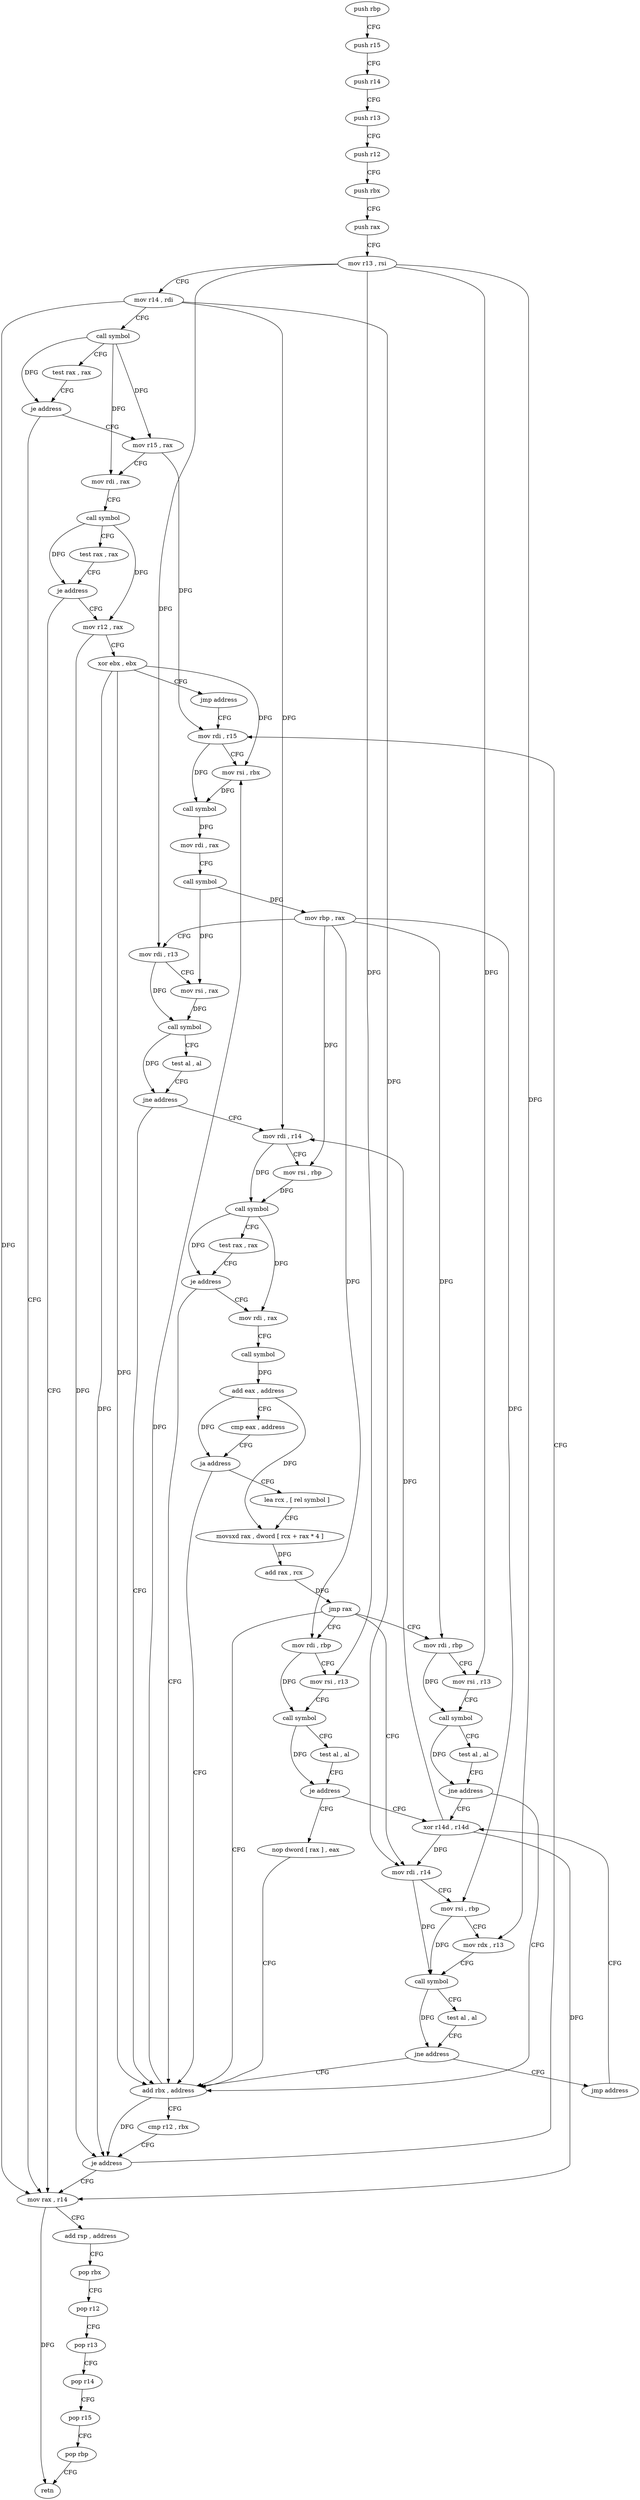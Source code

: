 digraph "func" {
"91296" [label = "push rbp" ]
"91297" [label = "push r15" ]
"91299" [label = "push r14" ]
"91301" [label = "push r13" ]
"91303" [label = "push r12" ]
"91305" [label = "push rbx" ]
"91306" [label = "push rax" ]
"91307" [label = "mov r13 , rsi" ]
"91310" [label = "mov r14 , rdi" ]
"91313" [label = "call symbol" ]
"91318" [label = "test rax , rax" ]
"91321" [label = "je address" ]
"91512" [label = "mov rax , r14" ]
"91327" [label = "mov r15 , rax" ]
"91515" [label = "add rsp , address" ]
"91519" [label = "pop rbx" ]
"91520" [label = "pop r12" ]
"91522" [label = "pop r13" ]
"91524" [label = "pop r14" ]
"91526" [label = "pop r15" ]
"91528" [label = "pop rbp" ]
"91529" [label = "retn" ]
"91330" [label = "mov rdi , rax" ]
"91333" [label = "call symbol" ]
"91338" [label = "test rax , rax" ]
"91341" [label = "je address" ]
"91347" [label = "mov r12 , rax" ]
"91350" [label = "xor ebx , ebx" ]
"91352" [label = "jmp address" ]
"91385" [label = "mov rdi , r15" ]
"91388" [label = "mov rsi , rbx" ]
"91391" [label = "call symbol" ]
"91396" [label = "mov rdi , rax" ]
"91399" [label = "call symbol" ]
"91404" [label = "mov rbp , rax" ]
"91407" [label = "mov rdi , r13" ]
"91410" [label = "mov rsi , rax" ]
"91413" [label = "call symbol" ]
"91418" [label = "test al , al" ]
"91420" [label = "jne address" ]
"91376" [label = "add rbx , address" ]
"91422" [label = "mov rdi , r14" ]
"91380" [label = "cmp r12 , rbx" ]
"91383" [label = "je address" ]
"91425" [label = "mov rsi , rbp" ]
"91428" [label = "call symbol" ]
"91433" [label = "test rax , rax" ]
"91436" [label = "je address" ]
"91438" [label = "mov rdi , rax" ]
"91441" [label = "call symbol" ]
"91446" [label = "add eax , address" ]
"91449" [label = "cmp eax , address" ]
"91452" [label = "ja address" ]
"91454" [label = "lea rcx , [ rel symbol ]" ]
"91461" [label = "movsxd rax , dword [ rcx + rax * 4 ]" ]
"91465" [label = "add rax , rcx" ]
"91468" [label = "jmp rax" ]
"91354" [label = "mov rdi , rbp" ]
"91470" [label = "mov rdi , r14" ]
"91490" [label = "mov rdi , rbp" ]
"91357" [label = "mov rsi , r13" ]
"91360" [label = "call symbol" ]
"91365" [label = "test al , al" ]
"91367" [label = "je address" ]
"91509" [label = "xor r14d , r14d" ]
"91373" [label = "nop dword [ rax ] , eax" ]
"91473" [label = "mov rsi , rbp" ]
"91476" [label = "mov rdx , r13" ]
"91479" [label = "call symbol" ]
"91484" [label = "test al , al" ]
"91486" [label = "jne address" ]
"91488" [label = "jmp address" ]
"91493" [label = "mov rsi , r13" ]
"91496" [label = "call symbol" ]
"91501" [label = "test al , al" ]
"91503" [label = "jne address" ]
"91296" -> "91297" [ label = "CFG" ]
"91297" -> "91299" [ label = "CFG" ]
"91299" -> "91301" [ label = "CFG" ]
"91301" -> "91303" [ label = "CFG" ]
"91303" -> "91305" [ label = "CFG" ]
"91305" -> "91306" [ label = "CFG" ]
"91306" -> "91307" [ label = "CFG" ]
"91307" -> "91310" [ label = "CFG" ]
"91307" -> "91407" [ label = "DFG" ]
"91307" -> "91357" [ label = "DFG" ]
"91307" -> "91476" [ label = "DFG" ]
"91307" -> "91493" [ label = "DFG" ]
"91310" -> "91313" [ label = "CFG" ]
"91310" -> "91512" [ label = "DFG" ]
"91310" -> "91422" [ label = "DFG" ]
"91310" -> "91470" [ label = "DFG" ]
"91313" -> "91318" [ label = "CFG" ]
"91313" -> "91321" [ label = "DFG" ]
"91313" -> "91327" [ label = "DFG" ]
"91313" -> "91330" [ label = "DFG" ]
"91318" -> "91321" [ label = "CFG" ]
"91321" -> "91512" [ label = "CFG" ]
"91321" -> "91327" [ label = "CFG" ]
"91512" -> "91515" [ label = "CFG" ]
"91512" -> "91529" [ label = "DFG" ]
"91327" -> "91330" [ label = "CFG" ]
"91327" -> "91385" [ label = "DFG" ]
"91515" -> "91519" [ label = "CFG" ]
"91519" -> "91520" [ label = "CFG" ]
"91520" -> "91522" [ label = "CFG" ]
"91522" -> "91524" [ label = "CFG" ]
"91524" -> "91526" [ label = "CFG" ]
"91526" -> "91528" [ label = "CFG" ]
"91528" -> "91529" [ label = "CFG" ]
"91330" -> "91333" [ label = "CFG" ]
"91333" -> "91338" [ label = "CFG" ]
"91333" -> "91341" [ label = "DFG" ]
"91333" -> "91347" [ label = "DFG" ]
"91338" -> "91341" [ label = "CFG" ]
"91341" -> "91512" [ label = "CFG" ]
"91341" -> "91347" [ label = "CFG" ]
"91347" -> "91350" [ label = "CFG" ]
"91347" -> "91383" [ label = "DFG" ]
"91350" -> "91352" [ label = "CFG" ]
"91350" -> "91388" [ label = "DFG" ]
"91350" -> "91376" [ label = "DFG" ]
"91350" -> "91383" [ label = "DFG" ]
"91352" -> "91385" [ label = "CFG" ]
"91385" -> "91388" [ label = "CFG" ]
"91385" -> "91391" [ label = "DFG" ]
"91388" -> "91391" [ label = "DFG" ]
"91391" -> "91396" [ label = "DFG" ]
"91396" -> "91399" [ label = "CFG" ]
"91399" -> "91404" [ label = "DFG" ]
"91399" -> "91410" [ label = "DFG" ]
"91404" -> "91407" [ label = "CFG" ]
"91404" -> "91425" [ label = "DFG" ]
"91404" -> "91354" [ label = "DFG" ]
"91404" -> "91473" [ label = "DFG" ]
"91404" -> "91490" [ label = "DFG" ]
"91407" -> "91410" [ label = "CFG" ]
"91407" -> "91413" [ label = "DFG" ]
"91410" -> "91413" [ label = "DFG" ]
"91413" -> "91418" [ label = "CFG" ]
"91413" -> "91420" [ label = "DFG" ]
"91418" -> "91420" [ label = "CFG" ]
"91420" -> "91376" [ label = "CFG" ]
"91420" -> "91422" [ label = "CFG" ]
"91376" -> "91380" [ label = "CFG" ]
"91376" -> "91388" [ label = "DFG" ]
"91376" -> "91383" [ label = "DFG" ]
"91422" -> "91425" [ label = "CFG" ]
"91422" -> "91428" [ label = "DFG" ]
"91380" -> "91383" [ label = "CFG" ]
"91383" -> "91512" [ label = "CFG" ]
"91383" -> "91385" [ label = "CFG" ]
"91425" -> "91428" [ label = "DFG" ]
"91428" -> "91433" [ label = "CFG" ]
"91428" -> "91436" [ label = "DFG" ]
"91428" -> "91438" [ label = "DFG" ]
"91433" -> "91436" [ label = "CFG" ]
"91436" -> "91376" [ label = "CFG" ]
"91436" -> "91438" [ label = "CFG" ]
"91438" -> "91441" [ label = "CFG" ]
"91441" -> "91446" [ label = "DFG" ]
"91446" -> "91449" [ label = "CFG" ]
"91446" -> "91452" [ label = "DFG" ]
"91446" -> "91461" [ label = "DFG" ]
"91449" -> "91452" [ label = "CFG" ]
"91452" -> "91376" [ label = "CFG" ]
"91452" -> "91454" [ label = "CFG" ]
"91454" -> "91461" [ label = "CFG" ]
"91461" -> "91465" [ label = "DFG" ]
"91465" -> "91468" [ label = "DFG" ]
"91468" -> "91354" [ label = "CFG" ]
"91468" -> "91376" [ label = "CFG" ]
"91468" -> "91470" [ label = "CFG" ]
"91468" -> "91490" [ label = "CFG" ]
"91354" -> "91357" [ label = "CFG" ]
"91354" -> "91360" [ label = "DFG" ]
"91470" -> "91473" [ label = "CFG" ]
"91470" -> "91479" [ label = "DFG" ]
"91490" -> "91493" [ label = "CFG" ]
"91490" -> "91496" [ label = "DFG" ]
"91357" -> "91360" [ label = "CFG" ]
"91360" -> "91365" [ label = "CFG" ]
"91360" -> "91367" [ label = "DFG" ]
"91365" -> "91367" [ label = "CFG" ]
"91367" -> "91509" [ label = "CFG" ]
"91367" -> "91373" [ label = "CFG" ]
"91509" -> "91512" [ label = "DFG" ]
"91509" -> "91422" [ label = "DFG" ]
"91509" -> "91470" [ label = "DFG" ]
"91373" -> "91376" [ label = "CFG" ]
"91473" -> "91476" [ label = "CFG" ]
"91473" -> "91479" [ label = "DFG" ]
"91476" -> "91479" [ label = "CFG" ]
"91479" -> "91484" [ label = "CFG" ]
"91479" -> "91486" [ label = "DFG" ]
"91484" -> "91486" [ label = "CFG" ]
"91486" -> "91376" [ label = "CFG" ]
"91486" -> "91488" [ label = "CFG" ]
"91488" -> "91509" [ label = "CFG" ]
"91493" -> "91496" [ label = "CFG" ]
"91496" -> "91501" [ label = "CFG" ]
"91496" -> "91503" [ label = "DFG" ]
"91501" -> "91503" [ label = "CFG" ]
"91503" -> "91376" [ label = "CFG" ]
"91503" -> "91509" [ label = "CFG" ]
}
